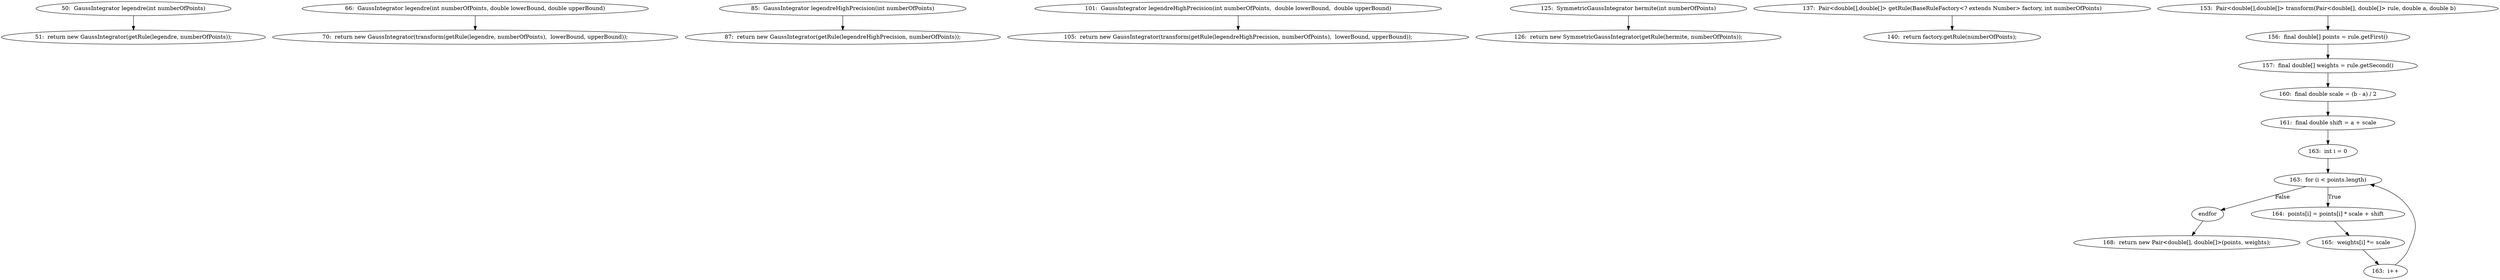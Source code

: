 digraph GaussIntegratorFactory_CFG {
  // graph-vertices
  v1  [label="50:  GaussIntegrator legendre(int numberOfPoints)"];
  v2  [label="51:  return new GaussIntegrator(getRule(legendre, numberOfPoints));"];
  v3  [label="66:  GaussIntegrator legendre(int numberOfPoints, double lowerBound, double upperBound)"];
  v4  [label="70:  return new GaussIntegrator(transform(getRule(legendre, numberOfPoints),  lowerBound, upperBound));"];
  v5  [label="85:  GaussIntegrator legendreHighPrecision(int numberOfPoints)"];
  v6  [label="87:  return new GaussIntegrator(getRule(legendreHighPrecision, numberOfPoints));"];
  v7  [label="101:  GaussIntegrator legendreHighPrecision(int numberOfPoints,  double lowerBound,  double upperBound)"];
  v8  [label="105:  return new GaussIntegrator(transform(getRule(legendreHighPrecision, numberOfPoints),  lowerBound, upperBound));"];
  v9  [label="125:  SymmetricGaussIntegrator hermite(int numberOfPoints)"];
  v10  [label="126:  return new SymmetricGaussIntegrator(getRule(hermite, numberOfPoints));"];
  v11  [label="137:  Pair<double[],double[]> getRule(BaseRuleFactory<? extends Number> factory, int numberOfPoints)"];
  v12  [label="140:  return factory.getRule(numberOfPoints);"];
  v13  [label="153:  Pair<double[],double[]> transform(Pair<double[], double[]> rule, double a, double b)"];
  v14  [label="156:  final double[] points = rule.getFirst()"];
  v15  [label="157:  final double[] weights = rule.getSecond()"];
  v16  [label="160:  final double scale = (b - a) / 2"];
  v17  [label="161:  final double shift = a + scale"];
  v18  [label="163:  int i = 0"];
  v19  [label="163:  for (i < points.length)"];
  v20  [label="163:  i++"];
  v21  [label="endfor"];
  v22  [label="164:  points[i] = points[i] * scale + shift"];
  v23  [label="165:  weights[i] *= scale"];
  v24  [label="168:  return new Pair<double[], double[]>(points, weights);"];
  // graph-edges
  v1 -> v2;
  v3 -> v4;
  v5 -> v6;
  v7 -> v8;
  v9 -> v10;
  v11 -> v12;
  v13 -> v14;
  v14 -> v15;
  v15 -> v16;
  v16 -> v17;
  v17 -> v18;
  v18 -> v19;
  v19 -> v21  [label="False"];
  v19 -> v22  [label="True"];
  v22 -> v23;
  v23 -> v20;
  v20 -> v19;
  v21 -> v24;
  // end-of-graph
}
